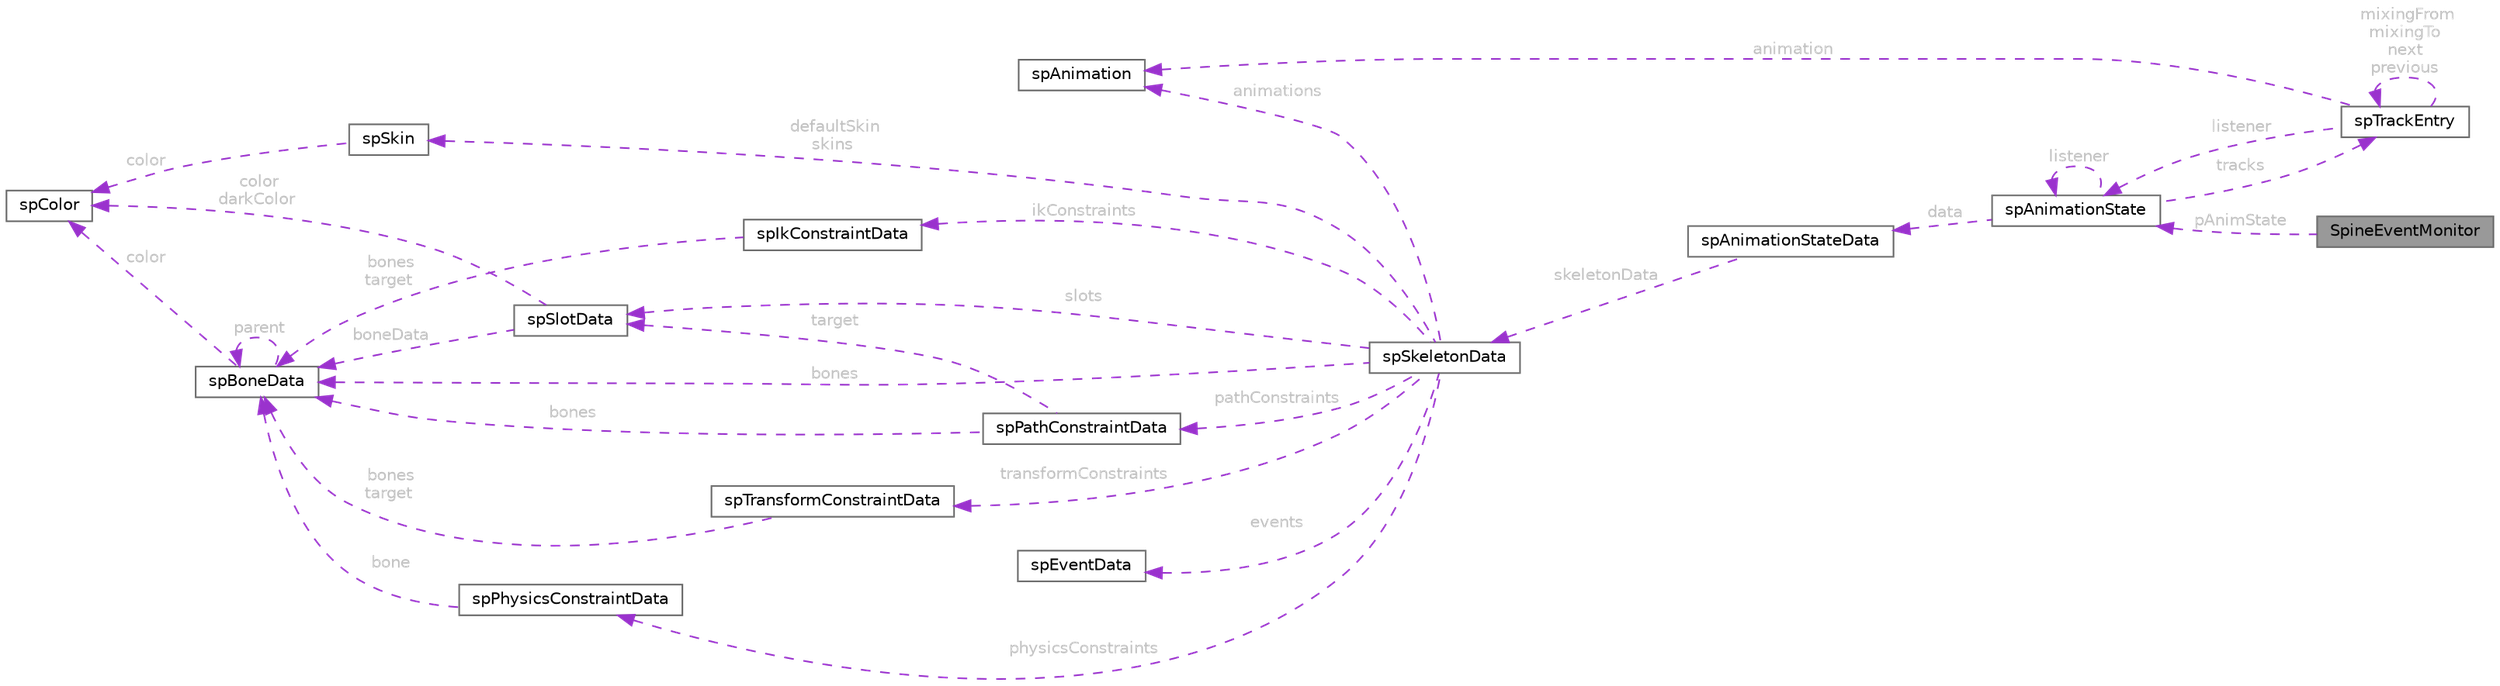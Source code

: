 digraph "SpineEventMonitor"
{
 // LATEX_PDF_SIZE
  bgcolor="transparent";
  edge [fontname=Helvetica,fontsize=10,labelfontname=Helvetica,labelfontsize=10];
  node [fontname=Helvetica,fontsize=10,shape=box,height=0.2,width=0.4];
  rankdir="LR";
  Node1 [id="Node000001",label="SpineEventMonitor",height=0.2,width=0.4,color="gray40", fillcolor="grey60", style="filled", fontcolor="black",tooltip=" "];
  Node2 -> Node1 [id="edge1_Node000001_Node000002",dir="back",color="darkorchid3",style="dashed",tooltip=" ",label=" pAnimState",fontcolor="grey" ];
  Node2 [id="Node000002",label="spAnimationState",height=0.2,width=0.4,color="gray40", fillcolor="white", style="filled",URL="$structsp_animation_state.html",tooltip=" "];
  Node3 -> Node2 [id="edge2_Node000002_Node000003",dir="back",color="darkorchid3",style="dashed",tooltip=" ",label=" data",fontcolor="grey" ];
  Node3 [id="Node000003",label="spAnimationStateData",height=0.2,width=0.4,color="gray40", fillcolor="white", style="filled",URL="$structsp_animation_state_data.html",tooltip=" "];
  Node4 -> Node3 [id="edge3_Node000003_Node000004",dir="back",color="darkorchid3",style="dashed",tooltip=" ",label=" skeletonData",fontcolor="grey" ];
  Node4 [id="Node000004",label="spSkeletonData",height=0.2,width=0.4,color="gray40", fillcolor="white", style="filled",URL="$structsp_skeleton_data.html",tooltip=" "];
  Node5 -> Node4 [id="edge4_Node000004_Node000005",dir="back",color="darkorchid3",style="dashed",tooltip=" ",label=" bones",fontcolor="grey" ];
  Node5 [id="Node000005",label="spBoneData",height=0.2,width=0.4,color="gray40", fillcolor="white", style="filled",URL="$structsp_bone_data.html",tooltip=" "];
  Node5 -> Node5 [id="edge5_Node000005_Node000005",dir="back",color="darkorchid3",style="dashed",tooltip=" ",label=" parent",fontcolor="grey" ];
  Node6 -> Node5 [id="edge6_Node000005_Node000006",dir="back",color="darkorchid3",style="dashed",tooltip=" ",label=" color",fontcolor="grey" ];
  Node6 [id="Node000006",label="spColor",height=0.2,width=0.4,color="gray40", fillcolor="white", style="filled",URL="$structsp_color.html",tooltip=" "];
  Node7 -> Node4 [id="edge7_Node000004_Node000007",dir="back",color="darkorchid3",style="dashed",tooltip=" ",label=" slots",fontcolor="grey" ];
  Node7 [id="Node000007",label="spSlotData",height=0.2,width=0.4,color="gray40", fillcolor="white", style="filled",URL="$structsp_slot_data.html",tooltip=" "];
  Node5 -> Node7 [id="edge8_Node000007_Node000005",dir="back",color="darkorchid3",style="dashed",tooltip=" ",label=" boneData",fontcolor="grey" ];
  Node6 -> Node7 [id="edge9_Node000007_Node000006",dir="back",color="darkorchid3",style="dashed",tooltip=" ",label=" color\ndarkColor",fontcolor="grey" ];
  Node8 -> Node4 [id="edge10_Node000004_Node000008",dir="back",color="darkorchid3",style="dashed",tooltip=" ",label=" defaultSkin\nskins",fontcolor="grey" ];
  Node8 [id="Node000008",label="spSkin",height=0.2,width=0.4,color="gray40", fillcolor="white", style="filled",URL="$structsp_skin.html",tooltip=" "];
  Node6 -> Node8 [id="edge11_Node000008_Node000006",dir="back",color="darkorchid3",style="dashed",tooltip=" ",label=" color",fontcolor="grey" ];
  Node9 -> Node4 [id="edge12_Node000004_Node000009",dir="back",color="darkorchid3",style="dashed",tooltip=" ",label=" events",fontcolor="grey" ];
  Node9 [id="Node000009",label="spEventData",height=0.2,width=0.4,color="gray40", fillcolor="white", style="filled",URL="$structsp_event_data.html",tooltip=" "];
  Node10 -> Node4 [id="edge13_Node000004_Node000010",dir="back",color="darkorchid3",style="dashed",tooltip=" ",label=" animations",fontcolor="grey" ];
  Node10 [id="Node000010",label="spAnimation",height=0.2,width=0.4,color="gray40", fillcolor="white", style="filled",URL="$structsp_animation.html",tooltip=" "];
  Node11 -> Node4 [id="edge14_Node000004_Node000011",dir="back",color="darkorchid3",style="dashed",tooltip=" ",label=" ikConstraints",fontcolor="grey" ];
  Node11 [id="Node000011",label="spIkConstraintData",height=0.2,width=0.4,color="gray40", fillcolor="white", style="filled",URL="$structsp_ik_constraint_data.html",tooltip=" "];
  Node5 -> Node11 [id="edge15_Node000011_Node000005",dir="back",color="darkorchid3",style="dashed",tooltip=" ",label=" bones\ntarget",fontcolor="grey" ];
  Node12 -> Node4 [id="edge16_Node000004_Node000012",dir="back",color="darkorchid3",style="dashed",tooltip=" ",label=" transformConstraints",fontcolor="grey" ];
  Node12 [id="Node000012",label="spTransformConstraintData",height=0.2,width=0.4,color="gray40", fillcolor="white", style="filled",URL="$structsp_transform_constraint_data.html",tooltip=" "];
  Node5 -> Node12 [id="edge17_Node000012_Node000005",dir="back",color="darkorchid3",style="dashed",tooltip=" ",label=" bones\ntarget",fontcolor="grey" ];
  Node13 -> Node4 [id="edge18_Node000004_Node000013",dir="back",color="darkorchid3",style="dashed",tooltip=" ",label=" pathConstraints",fontcolor="grey" ];
  Node13 [id="Node000013",label="spPathConstraintData",height=0.2,width=0.4,color="gray40", fillcolor="white", style="filled",URL="$structsp_path_constraint_data.html",tooltip=" "];
  Node5 -> Node13 [id="edge19_Node000013_Node000005",dir="back",color="darkorchid3",style="dashed",tooltip=" ",label=" bones",fontcolor="grey" ];
  Node7 -> Node13 [id="edge20_Node000013_Node000007",dir="back",color="darkorchid3",style="dashed",tooltip=" ",label=" target",fontcolor="grey" ];
  Node14 -> Node4 [id="edge21_Node000004_Node000014",dir="back",color="darkorchid3",style="dashed",tooltip=" ",label=" physicsConstraints",fontcolor="grey" ];
  Node14 [id="Node000014",label="spPhysicsConstraintData",height=0.2,width=0.4,color="gray40", fillcolor="white", style="filled",URL="$structsp_physics_constraint_data.html",tooltip=" "];
  Node5 -> Node14 [id="edge22_Node000014_Node000005",dir="back",color="darkorchid3",style="dashed",tooltip=" ",label=" bone",fontcolor="grey" ];
  Node15 -> Node2 [id="edge23_Node000002_Node000015",dir="back",color="darkorchid3",style="dashed",tooltip=" ",label=" tracks",fontcolor="grey" ];
  Node15 [id="Node000015",label="spTrackEntry",height=0.2,width=0.4,color="gray40", fillcolor="white", style="filled",URL="$structsp_track_entry.html",tooltip=" "];
  Node10 -> Node15 [id="edge24_Node000015_Node000010",dir="back",color="darkorchid3",style="dashed",tooltip=" ",label=" animation",fontcolor="grey" ];
  Node15 -> Node15 [id="edge25_Node000015_Node000015",dir="back",color="darkorchid3",style="dashed",tooltip=" ",label=" mixingFrom\nmixingTo\nnext\nprevious",fontcolor="grey" ];
  Node2 -> Node15 [id="edge26_Node000015_Node000002",dir="back",color="darkorchid3",style="dashed",tooltip=" ",label=" listener",fontcolor="grey" ];
  Node2 -> Node2 [id="edge27_Node000002_Node000002",dir="back",color="darkorchid3",style="dashed",tooltip=" ",label=" listener",fontcolor="grey" ];
}
